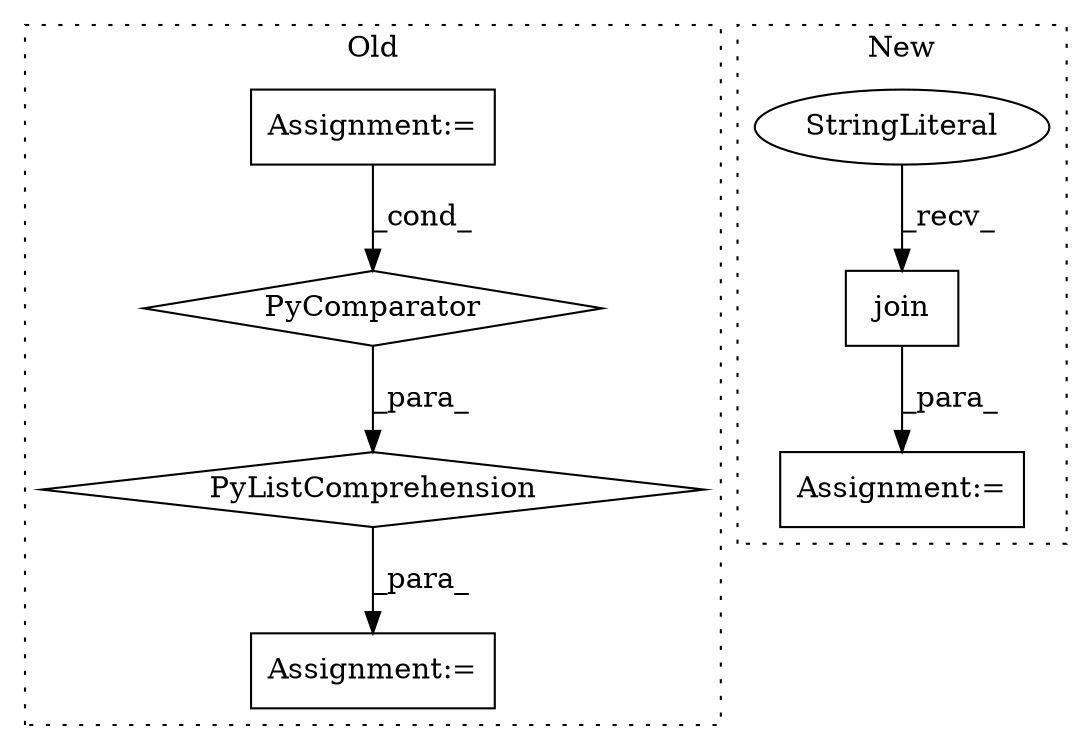 digraph G {
subgraph cluster0 {
1 [label="PyListComprehension" a="109" s="12686" l="110" shape="diamond"];
3 [label="PyComparator" a="113" s="12764" l="24" shape="diamond"];
4 [label="Assignment:=" a="7" s="12664" l="1" shape="box"];
6 [label="Assignment:=" a="7" s="12764" l="24" shape="box"];
label = "Old";
style="dotted";
}
subgraph cluster1 {
2 [label="join" a="32" s="12923,12955" l="5,1" shape="box"];
5 [label="StringLiteral" a="45" s="12918" l="4" shape="ellipse"];
7 [label="Assignment:=" a="7" s="12917" l="1" shape="box"];
label = "New";
style="dotted";
}
1 -> 4 [label="_para_"];
2 -> 7 [label="_para_"];
3 -> 1 [label="_para_"];
5 -> 2 [label="_recv_"];
6 -> 3 [label="_cond_"];
}
